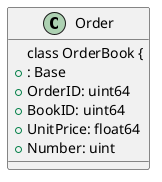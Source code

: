 @startuml
'https://plantuml.com/class-diagram
class Order {
class OrderBook {
+: Base
+OrderID: uint64
+BookID: uint64
+UnitPrice: float64
+Number: uint

}
@enduml